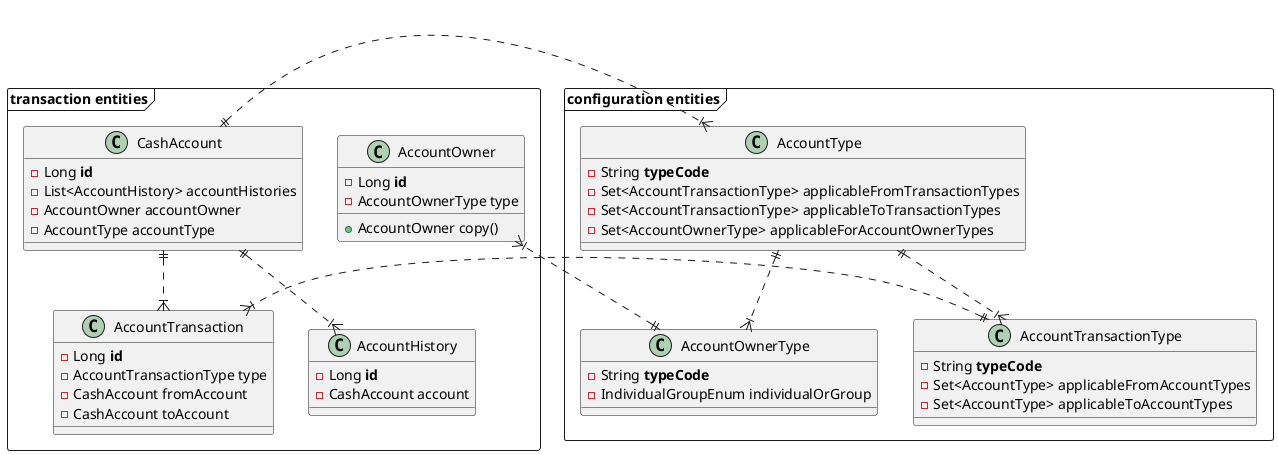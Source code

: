 @startuml

package "transaction entities" <<Frame>> {
    class AccountHistory {
    - Long **id**
    - CashAccount account
    }
    class CashAccount {
    - Long **id**
    - List<AccountHistory> accountHistories
    - AccountOwner accountOwner
    - AccountType accountType
    }
    class AccountOwner {
    - Long **id**
    - AccountOwnerType type
    + AccountOwner copy()
    }
    class AccountTransaction {
    - Long **id**
    - AccountTransactionType type
    - CashAccount fromAccount
    - CashAccount toAccount
    }
}

package "configuration entities" <<Frame>> {
    class AccountType {
    - String **typeCode**
    - Set<AccountTransactionType> applicableFromTransactionTypes
    - Set<AccountTransactionType> applicableToTransactionTypes
    - Set<AccountOwnerType> applicableForAccountOwnerTypes
    }
    class AccountTransactionType {
    - String **typeCode**
    - Set<AccountType> applicableFromAccountTypes
    - Set<AccountType> applicableToAccountTypes
    }
    class AccountOwnerType {
    - String **typeCode**
    - IndividualGroupEnum individualOrGroup
    }
}

CashAccount ||.|{ AccountType
CashAccount ||..|{ AccountHistory
CashAccount ||..|{ AccountTransaction

AccountType ||..|{ AccountTransactionType
AccountType ||..|{ AccountOwnerType

AccountOwnerType ||..|{ AccountOwner
AccountTransactionType ||.|{ AccountTransaction

@enduml